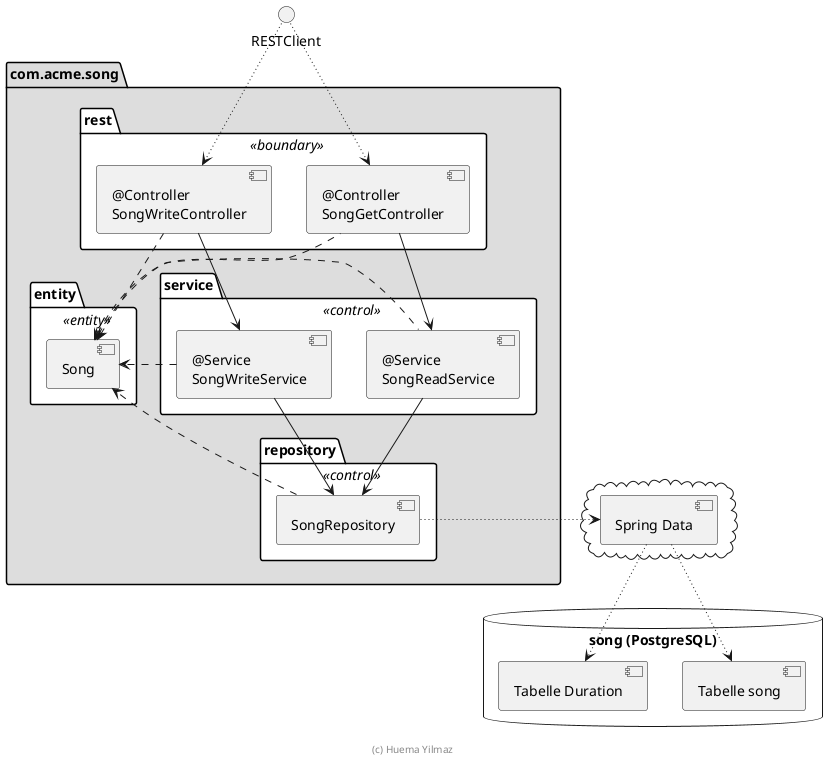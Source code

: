 @startuml Komponenten

package com.acme.song #DDDDDD {
    package rest <<boundary>> #FFFFFF {
        [@Controller\nSongGetController] as SongGetController
        [@Controller\nSongWriteController] as SongWriteController
    }

    package service <<control>> #FFFFFF {
        [@Service\nSongReadService] as SongReadService
        [@Service\nSongWriteService] as SongWriteService
    }

    package repository <<control>> #FFFFFF {
        [SongRepository]
    }

    package entity <<entity>> #FFFFFF {
        [Song]
    }
}

cloud {
    [Spring Data]
}

database "song (PostgreSQL)" {
    [Tabelle song]
    [Tabelle Duration]
}

RESTClient ~~> [SongGetController]
RESTClient ~~> [SongWriteController]

[SongGetController] --> [SongReadService]
[SongWriteController] --> [SongWriteService]
[SongReadService] --> [SongRepository]
[SongWriteService] --> [SongRepository]

[SongGetController] .left.> [Song]
[SongWriteController] ..> [Song]
[SongReadService] .left.> [Song]
[SongWriteService] ..> [Song]
[SongRepository] ..> [Song]

[SongRepository] ~right~> [Spring Data]
[Spring Data] ~right~> [Tabelle song]
[Spring Data] ~~> [Tabelle Duration]

footer (c) Huema Yilmaz

@enduml
